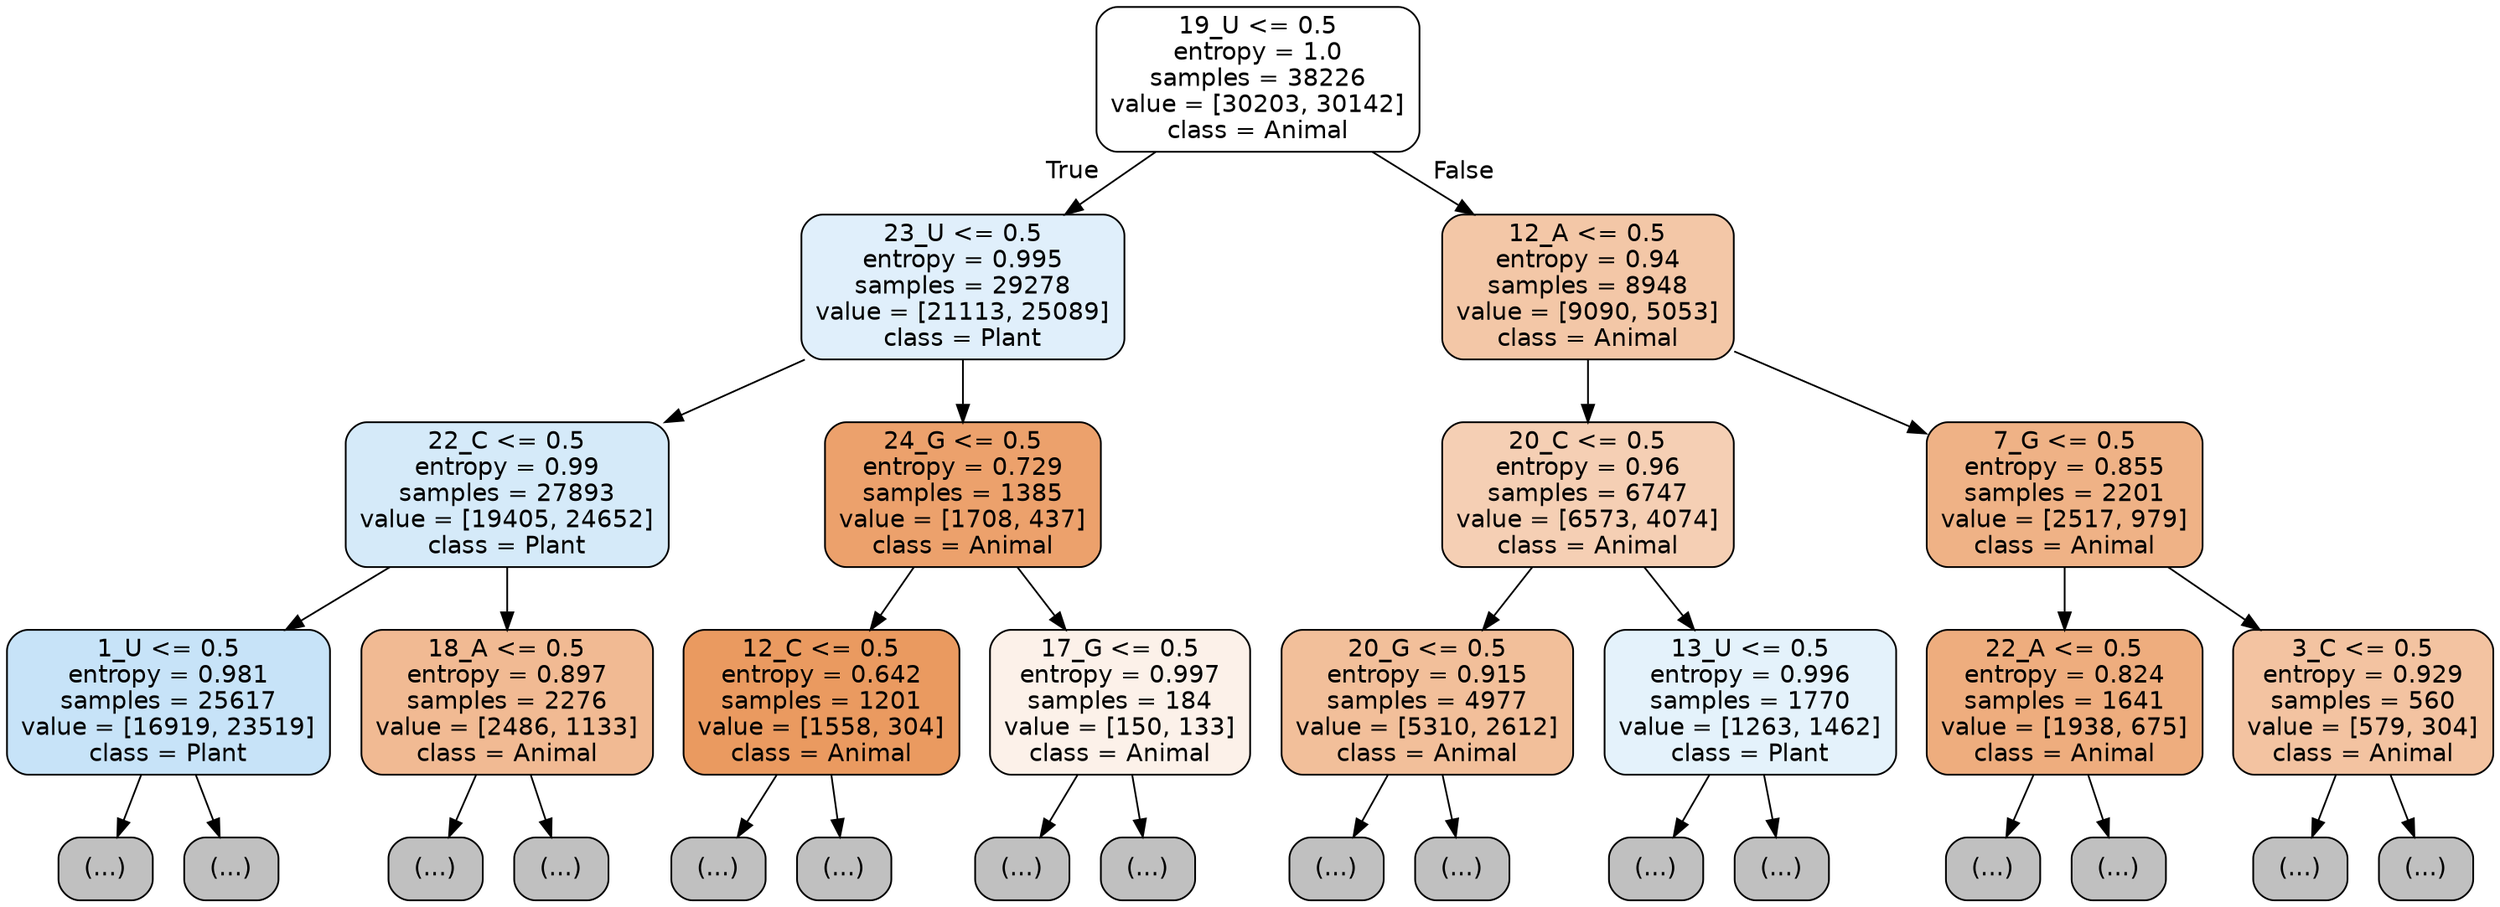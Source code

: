 digraph Tree {
node [shape=box, style="filled, rounded", color="black", fontname="helvetica"] ;
edge [fontname="helvetica"] ;
0 [label="19_U <= 0.5\nentropy = 1.0\nsamples = 38226\nvalue = [30203, 30142]\nclass = Animal", fillcolor="#ffffff"] ;
1 [label="23_U <= 0.5\nentropy = 0.995\nsamples = 29278\nvalue = [21113, 25089]\nclass = Plant", fillcolor="#e0effb"] ;
0 -> 1 [labeldistance=2.5, labelangle=45, headlabel="True"] ;
2 [label="22_C <= 0.5\nentropy = 0.99\nsamples = 27893\nvalue = [19405, 24652]\nclass = Plant", fillcolor="#d5eaf9"] ;
1 -> 2 ;
3 [label="1_U <= 0.5\nentropy = 0.981\nsamples = 25617\nvalue = [16919, 23519]\nclass = Plant", fillcolor="#c7e3f8"] ;
2 -> 3 ;
4 [label="(...)", fillcolor="#C0C0C0"] ;
3 -> 4 ;
6107 [label="(...)", fillcolor="#C0C0C0"] ;
3 -> 6107 ;
10816 [label="18_A <= 0.5\nentropy = 0.897\nsamples = 2276\nvalue = [2486, 1133]\nclass = Animal", fillcolor="#f1ba93"] ;
2 -> 10816 ;
10817 [label="(...)", fillcolor="#C0C0C0"] ;
10816 -> 10817 ;
11742 [label="(...)", fillcolor="#C0C0C0"] ;
10816 -> 11742 ;
11973 [label="24_G <= 0.5\nentropy = 0.729\nsamples = 1385\nvalue = [1708, 437]\nclass = Animal", fillcolor="#eca16c"] ;
1 -> 11973 ;
11974 [label="12_C <= 0.5\nentropy = 0.642\nsamples = 1201\nvalue = [1558, 304]\nclass = Animal", fillcolor="#ea9a60"] ;
11973 -> 11974 ;
11975 [label="(...)", fillcolor="#C0C0C0"] ;
11974 -> 11975 ;
12340 [label="(...)", fillcolor="#C0C0C0"] ;
11974 -> 12340 ;
12437 [label="17_G <= 0.5\nentropy = 0.997\nsamples = 184\nvalue = [150, 133]\nclass = Animal", fillcolor="#fcf1e9"] ;
11973 -> 12437 ;
12438 [label="(...)", fillcolor="#C0C0C0"] ;
12437 -> 12438 ;
12503 [label="(...)", fillcolor="#C0C0C0"] ;
12437 -> 12503 ;
12536 [label="12_A <= 0.5\nentropy = 0.94\nsamples = 8948\nvalue = [9090, 5053]\nclass = Animal", fillcolor="#f3c7a7"] ;
0 -> 12536 [labeldistance=2.5, labelangle=-45, headlabel="False"] ;
12537 [label="20_C <= 0.5\nentropy = 0.96\nsamples = 6747\nvalue = [6573, 4074]\nclass = Animal", fillcolor="#f5cfb4"] ;
12536 -> 12537 ;
12538 [label="20_G <= 0.5\nentropy = 0.915\nsamples = 4977\nvalue = [5310, 2612]\nclass = Animal", fillcolor="#f2bf9a"] ;
12537 -> 12538 ;
12539 [label="(...)", fillcolor="#C0C0C0"] ;
12538 -> 12539 ;
13992 [label="(...)", fillcolor="#C0C0C0"] ;
12538 -> 13992 ;
15075 [label="13_U <= 0.5\nentropy = 0.996\nsamples = 1770\nvalue = [1263, 1462]\nclass = Plant", fillcolor="#e4f2fb"] ;
12537 -> 15075 ;
15076 [label="(...)", fillcolor="#C0C0C0"] ;
15075 -> 15076 ;
15625 [label="(...)", fillcolor="#C0C0C0"] ;
15075 -> 15625 ;
15954 [label="7_G <= 0.5\nentropy = 0.855\nsamples = 2201\nvalue = [2517, 979]\nclass = Animal", fillcolor="#efb286"] ;
12536 -> 15954 ;
15955 [label="22_A <= 0.5\nentropy = 0.824\nsamples = 1641\nvalue = [1938, 675]\nclass = Animal", fillcolor="#eead7e"] ;
15954 -> 15955 ;
15956 [label="(...)", fillcolor="#C0C0C0"] ;
15955 -> 15956 ;
16653 [label="(...)", fillcolor="#C0C0C0"] ;
15955 -> 16653 ;
16746 [label="3_C <= 0.5\nentropy = 0.929\nsamples = 560\nvalue = [579, 304]\nclass = Animal", fillcolor="#f3c3a1"] ;
15954 -> 16746 ;
16747 [label="(...)", fillcolor="#C0C0C0"] ;
16746 -> 16747 ;
16960 [label="(...)", fillcolor="#C0C0C0"] ;
16746 -> 16960 ;
}
